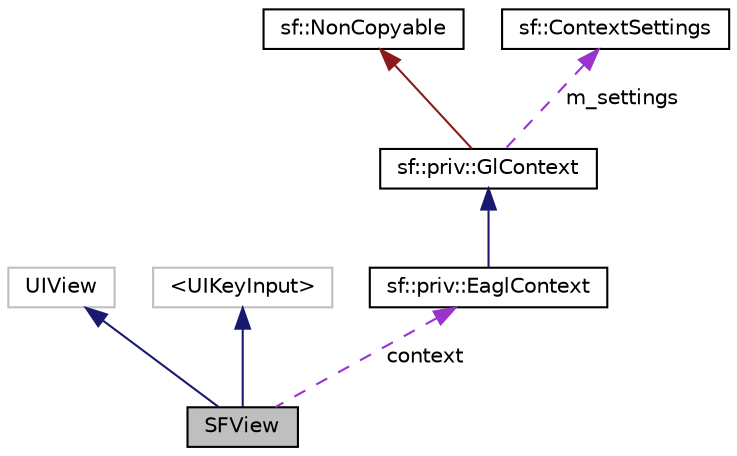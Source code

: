 digraph "SFView"
{
 // LATEX_PDF_SIZE
  edge [fontname="Helvetica",fontsize="10",labelfontname="Helvetica",labelfontsize="10"];
  node [fontname="Helvetica",fontsize="10",shape=record];
  Node1 [label="SFView",height=0.2,width=0.4,color="black", fillcolor="grey75", style="filled", fontcolor="black",tooltip="Our custom implementation of the window's view (supports OpenGL and reports events)"];
  Node2 -> Node1 [dir="back",color="midnightblue",fontsize="10",style="solid",fontname="Helvetica"];
  Node2 [label="UIView",height=0.2,width=0.4,color="grey75", fillcolor="white", style="filled",tooltip=" "];
  Node3 -> Node1 [dir="back",color="midnightblue",fontsize="10",style="solid",fontname="Helvetica"];
  Node3 [label="\<UIKeyInput\>",height=0.2,width=0.4,color="grey75", fillcolor="white", style="filled",tooltip=" "];
  Node4 -> Node1 [dir="back",color="darkorchid3",fontsize="10",style="dashed",label=" context" ,fontname="Helvetica"];
  Node4 [label="sf::priv::EaglContext",height=0.2,width=0.4,color="black", fillcolor="white", style="filled",URL="$d4/d0b/classsf_1_1priv_1_1EaglContext.html",tooltip="iOS (EAGL) implementation of OpenGL contexts"];
  Node5 -> Node4 [dir="back",color="midnightblue",fontsize="10",style="solid",fontname="Helvetica"];
  Node5 [label="sf::priv::GlContext",height=0.2,width=0.4,color="black", fillcolor="white", style="filled",URL="$dd/d38/classsf_1_1priv_1_1GlContext.html",tooltip="Abstract class representing an OpenGL context."];
  Node6 -> Node5 [dir="back",color="firebrick4",fontsize="10",style="solid",fontname="Helvetica"];
  Node6 [label="sf::NonCopyable",height=0.2,width=0.4,color="black", fillcolor="white", style="filled",URL="$d0/da7/classsf_1_1NonCopyable.html",tooltip="Utility class that makes any derived class non-copyable."];
  Node7 -> Node5 [dir="back",color="darkorchid3",fontsize="10",style="dashed",label=" m_settings" ,fontname="Helvetica"];
  Node7 [label="sf::ContextSettings",height=0.2,width=0.4,color="black", fillcolor="white", style="filled",URL="$de/db9/structsf_1_1ContextSettings.html",tooltip="Structure defining the settings of the OpenGL context attached to a window."];
}
